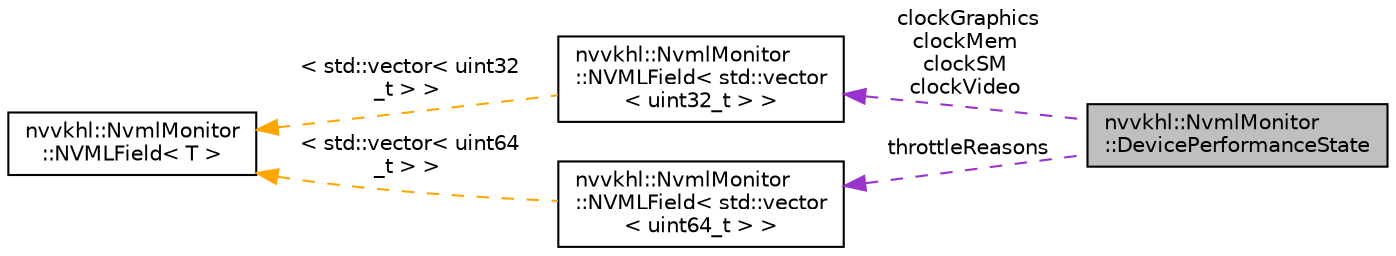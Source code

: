digraph "nvvkhl::NvmlMonitor::DevicePerformanceState"
{
 // LATEX_PDF_SIZE
  edge [fontname="Helvetica",fontsize="10",labelfontname="Helvetica",labelfontsize="10"];
  node [fontname="Helvetica",fontsize="10",shape=record];
  rankdir="LR";
  Node1 [label="nvvkhl::NvmlMonitor\l::DevicePerformanceState",height=0.2,width=0.4,color="black", fillcolor="grey75", style="filled", fontcolor="black",tooltip=" "];
  Node2 -> Node1 [dir="back",color="darkorchid3",fontsize="10",style="dashed",label=" clockGraphics\nclockMem\nclockSM\nclockVideo" ,fontname="Helvetica"];
  Node2 [label="nvvkhl::NvmlMonitor\l::NVMLField\< std::vector\l\< uint32_t \> \>",height=0.2,width=0.4,color="black", fillcolor="white", style="filled",URL="$structnvvkhl_1_1_nvml_monitor_1_1_n_v_m_l_field.html",tooltip=" "];
  Node3 -> Node2 [dir="back",color="orange",fontsize="10",style="dashed",label=" \< std::vector\< uint32\l_t \> \>" ,fontname="Helvetica"];
  Node3 [label="nvvkhl::NvmlMonitor\l::NVMLField\< T \>",height=0.2,width=0.4,color="black", fillcolor="white", style="filled",URL="$structnvvkhl_1_1_nvml_monitor_1_1_n_v_m_l_field.html",tooltip=" "];
  Node4 -> Node1 [dir="back",color="darkorchid3",fontsize="10",style="dashed",label=" throttleReasons" ,fontname="Helvetica"];
  Node4 [label="nvvkhl::NvmlMonitor\l::NVMLField\< std::vector\l\< uint64_t \> \>",height=0.2,width=0.4,color="black", fillcolor="white", style="filled",URL="$structnvvkhl_1_1_nvml_monitor_1_1_n_v_m_l_field.html",tooltip=" "];
  Node3 -> Node4 [dir="back",color="orange",fontsize="10",style="dashed",label=" \< std::vector\< uint64\l_t \> \>" ,fontname="Helvetica"];
}
